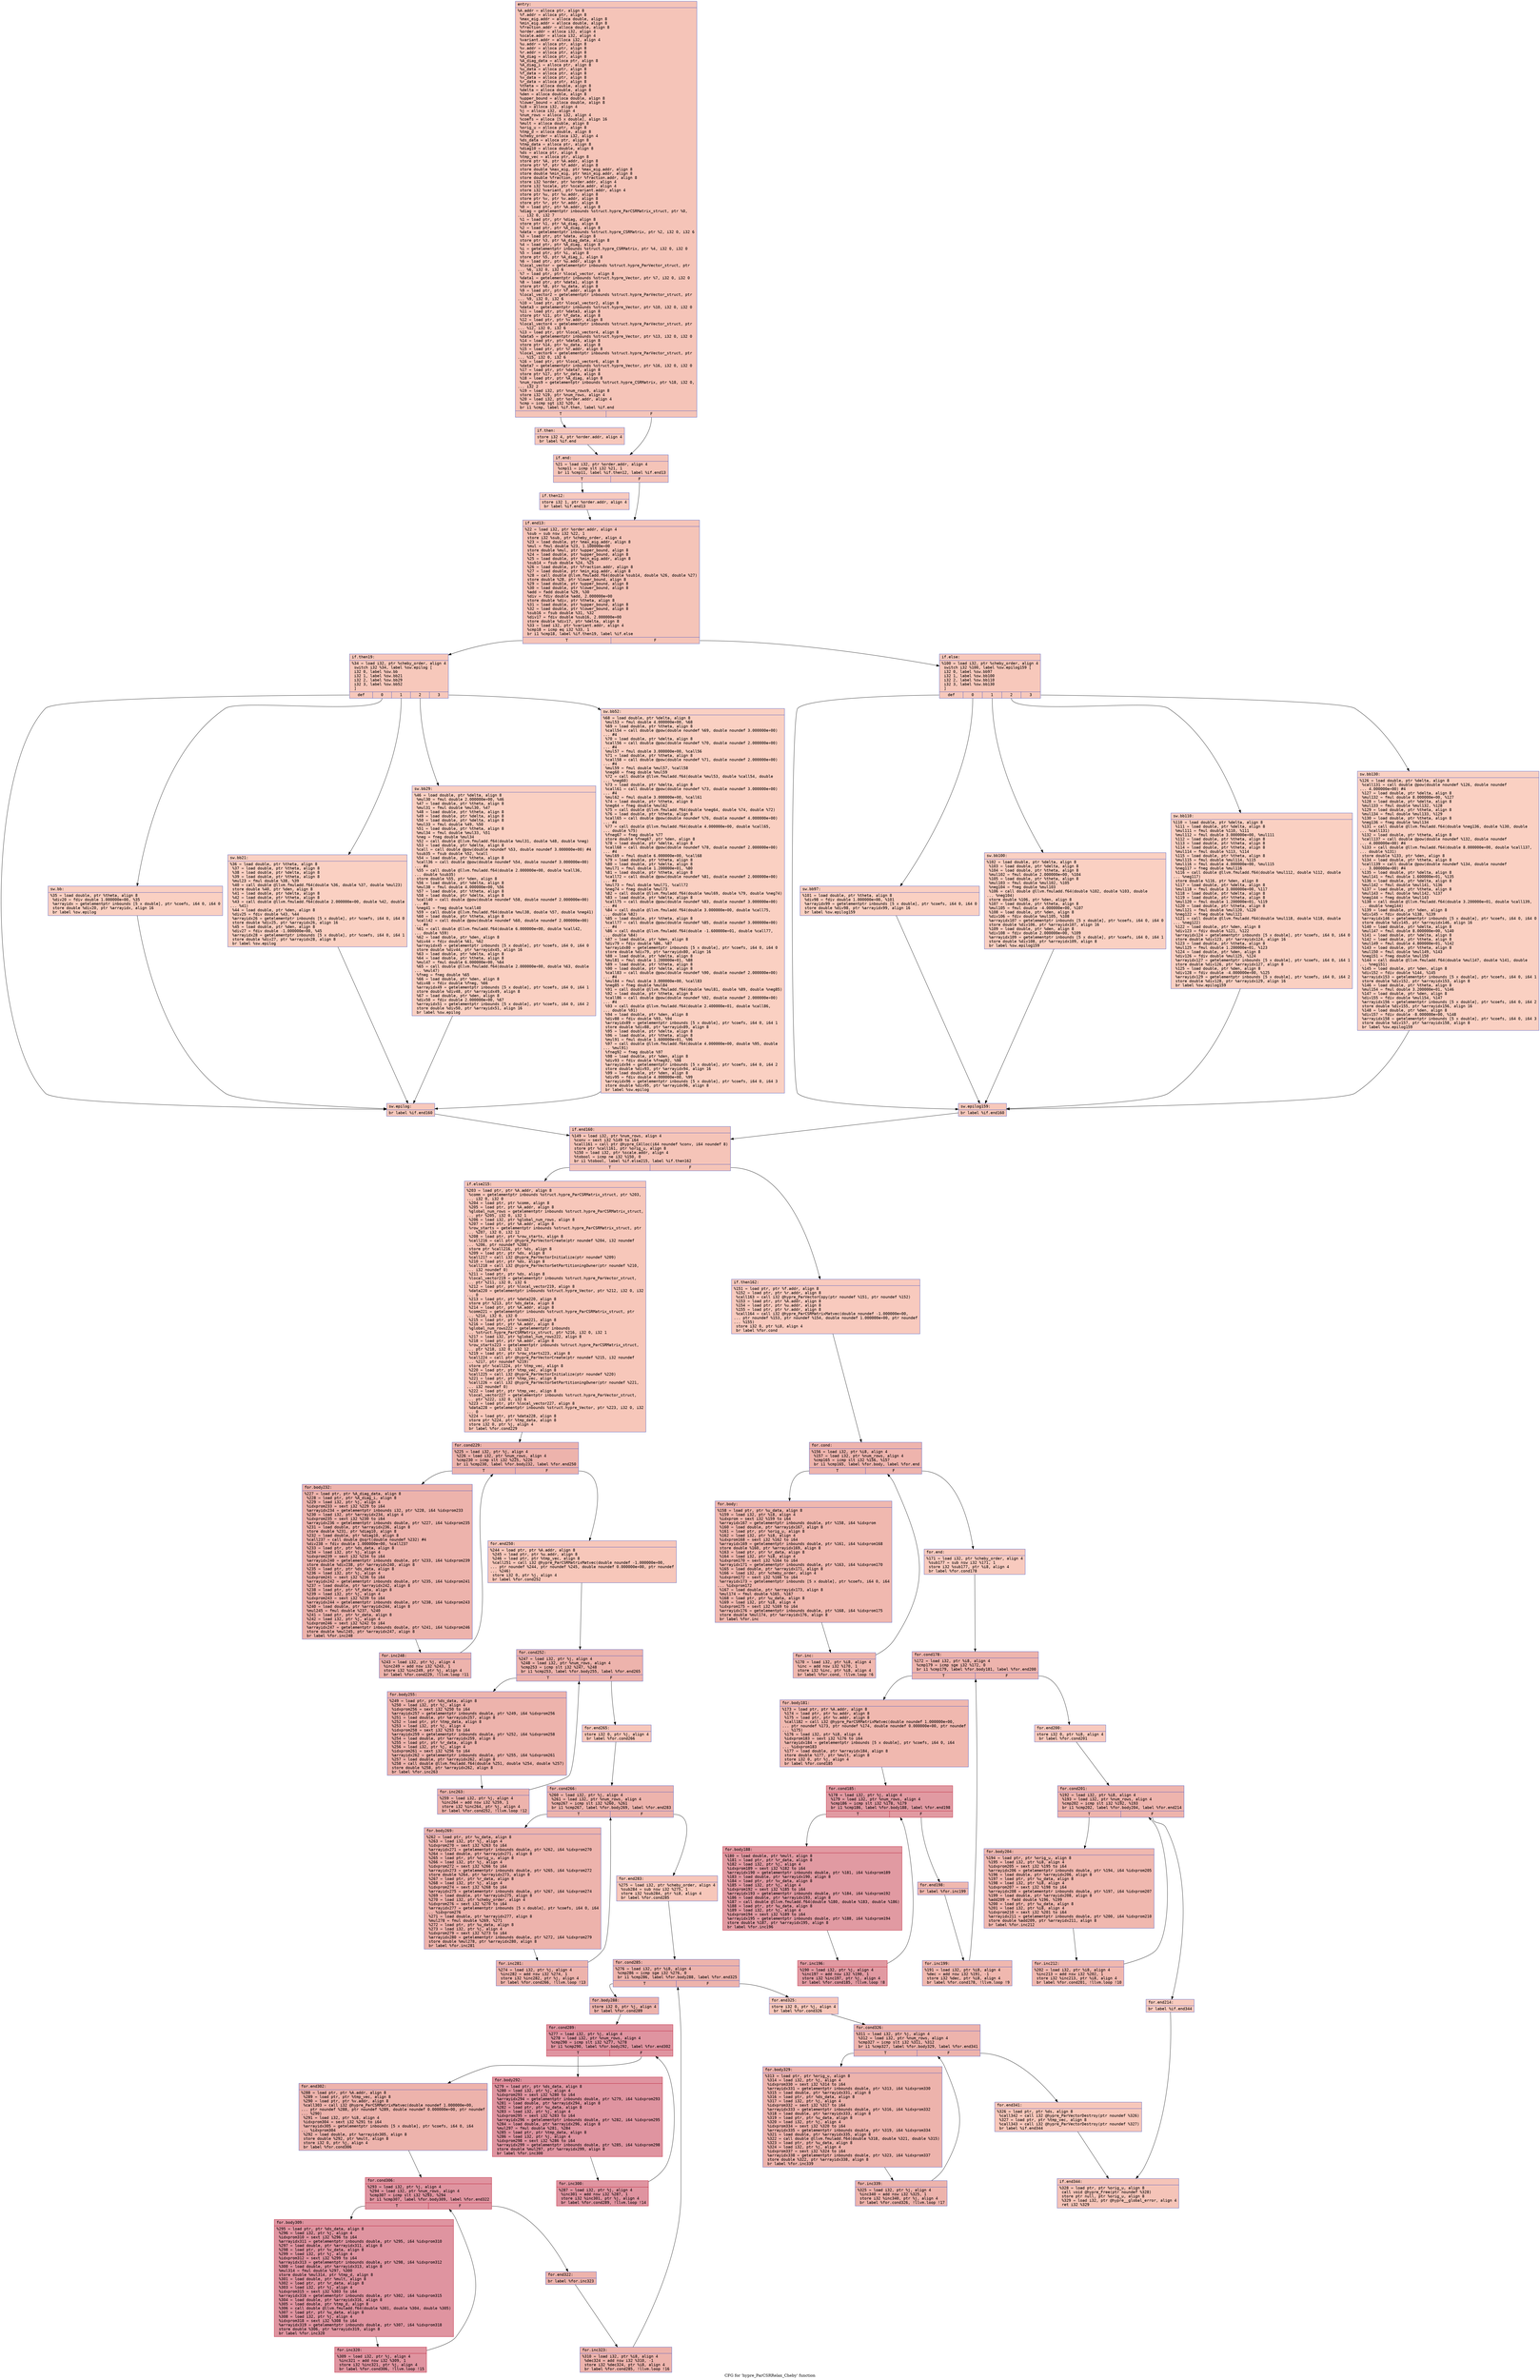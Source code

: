 digraph "CFG for 'hypre_ParCSRRelax_Cheby' function" {
	label="CFG for 'hypre_ParCSRRelax_Cheby' function";

	Node0x561a2f05ca20 [shape=record,color="#3d50c3ff", style=filled, fillcolor="#e97a5f70" fontname="Courier",label="{entry:\l|  %A.addr = alloca ptr, align 8\l  %f.addr = alloca ptr, align 8\l  %max_eig.addr = alloca double, align 8\l  %min_eig.addr = alloca double, align 8\l  %fraction.addr = alloca double, align 8\l  %order.addr = alloca i32, align 4\l  %scale.addr = alloca i32, align 4\l  %variant.addr = alloca i32, align 4\l  %u.addr = alloca ptr, align 8\l  %v.addr = alloca ptr, align 8\l  %r.addr = alloca ptr, align 8\l  %A_diag = alloca ptr, align 8\l  %A_diag_data = alloca ptr, align 8\l  %A_diag_i = alloca ptr, align 8\l  %u_data = alloca ptr, align 8\l  %f_data = alloca ptr, align 8\l  %v_data = alloca ptr, align 8\l  %r_data = alloca ptr, align 8\l  %theta = alloca double, align 8\l  %delta = alloca double, align 8\l  %den = alloca double, align 8\l  %upper_bound = alloca double, align 8\l  %lower_bound = alloca double, align 8\l  %i8 = alloca i32, align 4\l  %j = alloca i32, align 4\l  %num_rows = alloca i32, align 4\l  %coefs = alloca [5 x double], align 16\l  %mult = alloca double, align 8\l  %orig_u = alloca ptr, align 8\l  %tmp_d = alloca double, align 8\l  %cheby_order = alloca i32, align 4\l  %ds_data = alloca ptr, align 8\l  %tmp_data = alloca ptr, align 8\l  %diag10 = alloca double, align 8\l  %ds = alloca ptr, align 8\l  %tmp_vec = alloca ptr, align 8\l  store ptr %A, ptr %A.addr, align 8\l  store ptr %f, ptr %f.addr, align 8\l  store double %max_eig, ptr %max_eig.addr, align 8\l  store double %min_eig, ptr %min_eig.addr, align 8\l  store double %fraction, ptr %fraction.addr, align 8\l  store i32 %order, ptr %order.addr, align 4\l  store i32 %scale, ptr %scale.addr, align 4\l  store i32 %variant, ptr %variant.addr, align 4\l  store ptr %u, ptr %u.addr, align 8\l  store ptr %v, ptr %v.addr, align 8\l  store ptr %r, ptr %r.addr, align 8\l  %0 = load ptr, ptr %A.addr, align 8\l  %diag = getelementptr inbounds %struct.hypre_ParCSRMatrix_struct, ptr %0,\l... i32 0, i32 7\l  %1 = load ptr, ptr %diag, align 8\l  store ptr %1, ptr %A_diag, align 8\l  %2 = load ptr, ptr %A_diag, align 8\l  %data = getelementptr inbounds %struct.hypre_CSRMatrix, ptr %2, i32 0, i32 6\l  %3 = load ptr, ptr %data, align 8\l  store ptr %3, ptr %A_diag_data, align 8\l  %4 = load ptr, ptr %A_diag, align 8\l  %i = getelementptr inbounds %struct.hypre_CSRMatrix, ptr %4, i32 0, i32 0\l  %5 = load ptr, ptr %i, align 8\l  store ptr %5, ptr %A_diag_i, align 8\l  %6 = load ptr, ptr %u.addr, align 8\l  %local_vector = getelementptr inbounds %struct.hypre_ParVector_struct, ptr\l... %6, i32 0, i32 6\l  %7 = load ptr, ptr %local_vector, align 8\l  %data1 = getelementptr inbounds %struct.hypre_Vector, ptr %7, i32 0, i32 0\l  %8 = load ptr, ptr %data1, align 8\l  store ptr %8, ptr %u_data, align 8\l  %9 = load ptr, ptr %f.addr, align 8\l  %local_vector2 = getelementptr inbounds %struct.hypre_ParVector_struct, ptr\l... %9, i32 0, i32 6\l  %10 = load ptr, ptr %local_vector2, align 8\l  %data3 = getelementptr inbounds %struct.hypre_Vector, ptr %10, i32 0, i32 0\l  %11 = load ptr, ptr %data3, align 8\l  store ptr %11, ptr %f_data, align 8\l  %12 = load ptr, ptr %v.addr, align 8\l  %local_vector4 = getelementptr inbounds %struct.hypre_ParVector_struct, ptr\l... %12, i32 0, i32 6\l  %13 = load ptr, ptr %local_vector4, align 8\l  %data5 = getelementptr inbounds %struct.hypre_Vector, ptr %13, i32 0, i32 0\l  %14 = load ptr, ptr %data5, align 8\l  store ptr %14, ptr %v_data, align 8\l  %15 = load ptr, ptr %r.addr, align 8\l  %local_vector6 = getelementptr inbounds %struct.hypre_ParVector_struct, ptr\l... %15, i32 0, i32 6\l  %16 = load ptr, ptr %local_vector6, align 8\l  %data7 = getelementptr inbounds %struct.hypre_Vector, ptr %16, i32 0, i32 0\l  %17 = load ptr, ptr %data7, align 8\l  store ptr %17, ptr %r_data, align 8\l  %18 = load ptr, ptr %A_diag, align 8\l  %num_rows9 = getelementptr inbounds %struct.hypre_CSRMatrix, ptr %18, i32 0,\l... i32 2\l  %19 = load i32, ptr %num_rows9, align 8\l  store i32 %19, ptr %num_rows, align 4\l  %20 = load i32, ptr %order.addr, align 4\l  %cmp = icmp sgt i32 %20, 4\l  br i1 %cmp, label %if.then, label %if.end\l|{<s0>T|<s1>F}}"];
	Node0x561a2f05ca20:s0 -> Node0x561a2f062540[tooltip="entry -> if.then\nProbability 50.00%" ];
	Node0x561a2f05ca20:s1 -> Node0x561a2f0625b0[tooltip="entry -> if.end\nProbability 50.00%" ];
	Node0x561a2f062540 [shape=record,color="#3d50c3ff", style=filled, fillcolor="#ed836670" fontname="Courier",label="{if.then:\l|  store i32 4, ptr %order.addr, align 4\l  br label %if.end\l}"];
	Node0x561a2f062540 -> Node0x561a2f0625b0[tooltip="if.then -> if.end\nProbability 100.00%" ];
	Node0x561a2f0625b0 [shape=record,color="#3d50c3ff", style=filled, fillcolor="#e97a5f70" fontname="Courier",label="{if.end:\l|  %21 = load i32, ptr %order.addr, align 4\l  %cmp11 = icmp slt i32 %21, 1\l  br i1 %cmp11, label %if.then12, label %if.end13\l|{<s0>T|<s1>F}}"];
	Node0x561a2f0625b0:s0 -> Node0x561a2f062880[tooltip="if.end -> if.then12\nProbability 37.50%" ];
	Node0x561a2f0625b0:s1 -> Node0x561a2f062900[tooltip="if.end -> if.end13\nProbability 62.50%" ];
	Node0x561a2f062880 [shape=record,color="#3d50c3ff", style=filled, fillcolor="#ef886b70" fontname="Courier",label="{if.then12:\l|  store i32 1, ptr %order.addr, align 4\l  br label %if.end13\l}"];
	Node0x561a2f062880 -> Node0x561a2f062900[tooltip="if.then12 -> if.end13\nProbability 100.00%" ];
	Node0x561a2f062900 [shape=record,color="#3d50c3ff", style=filled, fillcolor="#e97a5f70" fontname="Courier",label="{if.end13:\l|  %22 = load i32, ptr %order.addr, align 4\l  %sub = sub nsw i32 %22, 1\l  store i32 %sub, ptr %cheby_order, align 4\l  %23 = load double, ptr %max_eig.addr, align 8\l  %mul = fmul double %23, 1.100000e+00\l  store double %mul, ptr %upper_bound, align 8\l  %24 = load double, ptr %upper_bound, align 8\l  %25 = load double, ptr %min_eig.addr, align 8\l  %sub14 = fsub double %24, %25\l  %26 = load double, ptr %fraction.addr, align 8\l  %27 = load double, ptr %min_eig.addr, align 8\l  %28 = call double @llvm.fmuladd.f64(double %sub14, double %26, double %27)\l  store double %28, ptr %lower_bound, align 8\l  %29 = load double, ptr %upper_bound, align 8\l  %30 = load double, ptr %lower_bound, align 8\l  %add = fadd double %29, %30\l  %div = fdiv double %add, 2.000000e+00\l  store double %div, ptr %theta, align 8\l  %31 = load double, ptr %upper_bound, align 8\l  %32 = load double, ptr %lower_bound, align 8\l  %sub16 = fsub double %31, %32\l  %div17 = fdiv double %sub16, 2.000000e+00\l  store double %div17, ptr %delta, align 8\l  %33 = load i32, ptr %variant.addr, align 4\l  %cmp18 = icmp eq i32 %33, 1\l  br i1 %cmp18, label %if.then19, label %if.else\l|{<s0>T|<s1>F}}"];
	Node0x561a2f062900:s0 -> Node0x561a2f063a50[tooltip="if.end13 -> if.then19\nProbability 50.00%" ];
	Node0x561a2f062900:s1 -> Node0x561a2f063aa0[tooltip="if.end13 -> if.else\nProbability 50.00%" ];
	Node0x561a2f063a50 [shape=record,color="#3d50c3ff", style=filled, fillcolor="#ed836670" fontname="Courier",label="{if.then19:\l|  %34 = load i32, ptr %cheby_order, align 4\l  switch i32 %34, label %sw.epilog [\l    i32 0, label %sw.bb\l    i32 1, label %sw.bb21\l    i32 2, label %sw.bb29\l    i32 3, label %sw.bb52\l  ]\l|{<s0>def|<s1>0|<s2>1|<s3>2|<s4>3}}"];
	Node0x561a2f063a50:s0 -> Node0x561a2f063c40[tooltip="if.then19 -> sw.epilog\nProbability 20.00%" ];
	Node0x561a2f063a50:s1 -> Node0x561a2f063c90[tooltip="if.then19 -> sw.bb\nProbability 20.00%" ];
	Node0x561a2f063a50:s2 -> Node0x561a2f063d00[tooltip="if.then19 -> sw.bb21\nProbability 20.00%" ];
	Node0x561a2f063a50:s3 -> Node0x561a2f063d70[tooltip="if.then19 -> sw.bb29\nProbability 20.00%" ];
	Node0x561a2f063a50:s4 -> Node0x561a2f063e10[tooltip="if.then19 -> sw.bb52\nProbability 20.00%" ];
	Node0x561a2f063c90 [shape=record,color="#3d50c3ff", style=filled, fillcolor="#f3947570" fontname="Courier",label="{sw.bb:\l|  %35 = load double, ptr %theta, align 8\l  %div20 = fdiv double 1.000000e+00, %35\l  %arrayidx = getelementptr inbounds [5 x double], ptr %coefs, i64 0, i64 0\l  store double %div20, ptr %arrayidx, align 16\l  br label %sw.epilog\l}"];
	Node0x561a2f063c90 -> Node0x561a2f063c40[tooltip="sw.bb -> sw.epilog\nProbability 100.00%" ];
	Node0x561a2f063d00 [shape=record,color="#3d50c3ff", style=filled, fillcolor="#f3947570" fontname="Courier",label="{sw.bb21:\l|  %36 = load double, ptr %theta, align 8\l  %37 = load double, ptr %theta, align 8\l  %38 = load double, ptr %delta, align 8\l  %39 = load double, ptr %theta, align 8\l  %mul23 = fmul double %38, %39\l  %40 = call double @llvm.fmuladd.f64(double %36, double %37, double %mul23)\l  store double %40, ptr %den, align 8\l  %41 = load double, ptr %delta, align 8\l  %42 = load double, ptr %theta, align 8\l  %43 = call double @llvm.fmuladd.f64(double 2.000000e+00, double %42, double\l... %41)\l  %44 = load double, ptr %den, align 8\l  %div25 = fdiv double %43, %44\l  %arrayidx26 = getelementptr inbounds [5 x double], ptr %coefs, i64 0, i64 0\l  store double %div25, ptr %arrayidx26, align 16\l  %45 = load double, ptr %den, align 8\l  %div27 = fdiv double -1.000000e+00, %45\l  %arrayidx28 = getelementptr inbounds [5 x double], ptr %coefs, i64 0, i64 1\l  store double %div27, ptr %arrayidx28, align 8\l  br label %sw.epilog\l}"];
	Node0x561a2f063d00 -> Node0x561a2f063c40[tooltip="sw.bb21 -> sw.epilog\nProbability 100.00%" ];
	Node0x561a2f063d70 [shape=record,color="#3d50c3ff", style=filled, fillcolor="#f3947570" fontname="Courier",label="{sw.bb29:\l|  %46 = load double, ptr %delta, align 8\l  %mul30 = fmul double 2.000000e+00, %46\l  %47 = load double, ptr %theta, align 8\l  %mul31 = fmul double %mul30, %47\l  %48 = load double, ptr %theta, align 8\l  %49 = load double, ptr %delta, align 8\l  %50 = load double, ptr %delta, align 8\l  %mul33 = fmul double %49, %50\l  %51 = load double, ptr %theta, align 8\l  %mul34 = fmul double %mul33, %51\l  %neg = fneg double %mul34\l  %52 = call double @llvm.fmuladd.f64(double %mul31, double %48, double %neg)\l  %53 = load double, ptr %delta, align 8\l  %call = call double @pow(double noundef %53, double noundef 3.000000e+00) #4\l  %sub35 = fsub double %52, %call\l  %54 = load double, ptr %theta, align 8\l  %call36 = call double @pow(double noundef %54, double noundef 3.000000e+00)\l... #4\l  %55 = call double @llvm.fmuladd.f64(double 2.000000e+00, double %call36,\l... double %sub35)\l  store double %55, ptr %den, align 8\l  %56 = load double, ptr %delta, align 8\l  %mul38 = fmul double 4.000000e+00, %56\l  %57 = load double, ptr %theta, align 8\l  %58 = load double, ptr %delta, align 8\l  %call40 = call double @pow(double noundef %58, double noundef 2.000000e+00)\l... #4\l  %neg41 = fneg double %call40\l  %59 = call double @llvm.fmuladd.f64(double %mul38, double %57, double %neg41)\l  %60 = load double, ptr %theta, align 8\l  %call42 = call double @pow(double noundef %60, double noundef 2.000000e+00)\l... #4\l  %61 = call double @llvm.fmuladd.f64(double 6.000000e+00, double %call42,\l... double %59)\l  %62 = load double, ptr %den, align 8\l  %div44 = fdiv double %61, %62\l  %arrayidx45 = getelementptr inbounds [5 x double], ptr %coefs, i64 0, i64 0\l  store double %div44, ptr %arrayidx45, align 16\l  %63 = load double, ptr %delta, align 8\l  %64 = load double, ptr %theta, align 8\l  %mul47 = fmul double 6.000000e+00, %64\l  %65 = call double @llvm.fmuladd.f64(double 2.000000e+00, double %63, double\l... %mul47)\l  %fneg = fneg double %65\l  %66 = load double, ptr %den, align 8\l  %div48 = fdiv double %fneg, %66\l  %arrayidx49 = getelementptr inbounds [5 x double], ptr %coefs, i64 0, i64 1\l  store double %div48, ptr %arrayidx49, align 8\l  %67 = load double, ptr %den, align 8\l  %div50 = fdiv double 2.000000e+00, %67\l  %arrayidx51 = getelementptr inbounds [5 x double], ptr %coefs, i64 0, i64 2\l  store double %div50, ptr %arrayidx51, align 16\l  br label %sw.epilog\l}"];
	Node0x561a2f063d70 -> Node0x561a2f063c40[tooltip="sw.bb29 -> sw.epilog\nProbability 100.00%" ];
	Node0x561a2f063e10 [shape=record,color="#3d50c3ff", style=filled, fillcolor="#f3947570" fontname="Courier",label="{sw.bb52:\l|  %68 = load double, ptr %delta, align 8\l  %mul53 = fmul double 4.000000e+00, %68\l  %69 = load double, ptr %theta, align 8\l  %call54 = call double @pow(double noundef %69, double noundef 3.000000e+00)\l... #4\l  %70 = load double, ptr %delta, align 8\l  %call56 = call double @pow(double noundef %70, double noundef 2.000000e+00)\l... #4\l  %mul57 = fmul double 3.000000e+00, %call56\l  %71 = load double, ptr %theta, align 8\l  %call58 = call double @pow(double noundef %71, double noundef 2.000000e+00)\l... #4\l  %mul59 = fmul double %mul57, %call58\l  %neg60 = fneg double %mul59\l  %72 = call double @llvm.fmuladd.f64(double %mul53, double %call54, double\l... %neg60)\l  %73 = load double, ptr %delta, align 8\l  %call61 = call double @pow(double noundef %73, double noundef 3.000000e+00)\l... #4\l  %mul62 = fmul double 3.000000e+00, %call61\l  %74 = load double, ptr %theta, align 8\l  %neg64 = fneg double %mul62\l  %75 = call double @llvm.fmuladd.f64(double %neg64, double %74, double %72)\l  %76 = load double, ptr %theta, align 8\l  %call65 = call double @pow(double noundef %76, double noundef 4.000000e+00)\l... #4\l  %77 = call double @llvm.fmuladd.f64(double 4.000000e+00, double %call65,\l... double %75)\l  %fneg67 = fneg double %77\l  store double %fneg67, ptr %den, align 8\l  %78 = load double, ptr %delta, align 8\l  %call68 = call double @pow(double noundef %78, double noundef 2.000000e+00)\l... #4\l  %mul69 = fmul double 6.000000e+00, %call68\l  %79 = load double, ptr %theta, align 8\l  %80 = load double, ptr %delta, align 8\l  %mul71 = fmul double 1.200000e+01, %80\l  %81 = load double, ptr %theta, align 8\l  %call72 = call double @pow(double noundef %81, double noundef 2.000000e+00)\l... #4\l  %mul73 = fmul double %mul71, %call72\l  %neg74 = fneg double %mul73\l  %82 = call double @llvm.fmuladd.f64(double %mul69, double %79, double %neg74)\l  %83 = load double, ptr %delta, align 8\l  %call75 = call double @pow(double noundef %83, double noundef 3.000000e+00)\l... #4\l  %84 = call double @llvm.fmuladd.f64(double 3.000000e+00, double %call75,\l... double %82)\l  %85 = load double, ptr %theta, align 8\l  %call77 = call double @pow(double noundef %85, double noundef 3.000000e+00)\l... #4\l  %86 = call double @llvm.fmuladd.f64(double -1.600000e+01, double %call77,\l... double %84)\l  %87 = load double, ptr %den, align 8\l  %div79 = fdiv double %86, %87\l  %arrayidx80 = getelementptr inbounds [5 x double], ptr %coefs, i64 0, i64 0\l  store double %div79, ptr %arrayidx80, align 16\l  %88 = load double, ptr %delta, align 8\l  %mul81 = fmul double 1.200000e+01, %88\l  %89 = load double, ptr %theta, align 8\l  %90 = load double, ptr %delta, align 8\l  %call83 = call double @pow(double noundef %90, double noundef 2.000000e+00)\l... #4\l  %mul84 = fmul double 3.000000e+00, %call83\l  %neg85 = fneg double %mul84\l  %91 = call double @llvm.fmuladd.f64(double %mul81, double %89, double %neg85)\l  %92 = load double, ptr %theta, align 8\l  %call86 = call double @pow(double noundef %92, double noundef 2.000000e+00)\l... #4\l  %93 = call double @llvm.fmuladd.f64(double 2.400000e+01, double %call86,\l... double %91)\l  %94 = load double, ptr %den, align 8\l  %div88 = fdiv double %93, %94\l  %arrayidx89 = getelementptr inbounds [5 x double], ptr %coefs, i64 0, i64 1\l  store double %div88, ptr %arrayidx89, align 8\l  %95 = load double, ptr %delta, align 8\l  %96 = load double, ptr %theta, align 8\l  %mul91 = fmul double 1.600000e+01, %96\l  %97 = call double @llvm.fmuladd.f64(double 4.000000e+00, double %95, double\l... %mul91)\l  %fneg92 = fneg double %97\l  %98 = load double, ptr %den, align 8\l  %div93 = fdiv double %fneg92, %98\l  %arrayidx94 = getelementptr inbounds [5 x double], ptr %coefs, i64 0, i64 2\l  store double %div93, ptr %arrayidx94, align 16\l  %99 = load double, ptr %den, align 8\l  %div95 = fdiv double 4.000000e+00, %99\l  %arrayidx96 = getelementptr inbounds [5 x double], ptr %coefs, i64 0, i64 3\l  store double %div95, ptr %arrayidx96, align 8\l  br label %sw.epilog\l}"];
	Node0x561a2f063e10 -> Node0x561a2f063c40[tooltip="sw.bb52 -> sw.epilog\nProbability 100.00%" ];
	Node0x561a2f063c40 [shape=record,color="#3d50c3ff", style=filled, fillcolor="#ed836670" fontname="Courier",label="{sw.epilog:\l|  br label %if.end160\l}"];
	Node0x561a2f063c40 -> Node0x561a2f06c390[tooltip="sw.epilog -> if.end160\nProbability 100.00%" ];
	Node0x561a2f063aa0 [shape=record,color="#3d50c3ff", style=filled, fillcolor="#ed836670" fontname="Courier",label="{if.else:\l|  %100 = load i32, ptr %cheby_order, align 4\l  switch i32 %100, label %sw.epilog159 [\l    i32 0, label %sw.bb97\l    i32 1, label %sw.bb100\l    i32 2, label %sw.bb110\l    i32 3, label %sw.bb130\l  ]\l|{<s0>def|<s1>0|<s2>1|<s3>2|<s4>3}}"];
	Node0x561a2f063aa0:s0 -> Node0x561a2f06c500[tooltip="if.else -> sw.epilog159\nProbability 20.00%" ];
	Node0x561a2f063aa0:s1 -> Node0x561a2f06c580[tooltip="if.else -> sw.bb97\nProbability 20.00%" ];
	Node0x561a2f063aa0:s2 -> Node0x561a2f06c5d0[tooltip="if.else -> sw.bb100\nProbability 20.00%" ];
	Node0x561a2f063aa0:s3 -> Node0x561a2f06c650[tooltip="if.else -> sw.bb110\nProbability 20.00%" ];
	Node0x561a2f063aa0:s4 -> Node0x561a2f06c6d0[tooltip="if.else -> sw.bb130\nProbability 20.00%" ];
	Node0x561a2f06c580 [shape=record,color="#3d50c3ff", style=filled, fillcolor="#f3947570" fontname="Courier",label="{sw.bb97:\l|  %101 = load double, ptr %theta, align 8\l  %div98 = fdiv double 1.000000e+00, %101\l  %arrayidx99 = getelementptr inbounds [5 x double], ptr %coefs, i64 0, i64 0\l  store double %div98, ptr %arrayidx99, align 16\l  br label %sw.epilog159\l}"];
	Node0x561a2f06c580 -> Node0x561a2f06c500[tooltip="sw.bb97 -> sw.epilog159\nProbability 100.00%" ];
	Node0x561a2f06c5d0 [shape=record,color="#3d50c3ff", style=filled, fillcolor="#f3947570" fontname="Courier",label="{sw.bb100:\l|  %102 = load double, ptr %delta, align 8\l  %103 = load double, ptr %delta, align 8\l  %104 = load double, ptr %theta, align 8\l  %mul102 = fmul double 2.000000e+00, %104\l  %105 = load double, ptr %theta, align 8\l  %mul103 = fmul double %mul102, %105\l  %neg104 = fneg double %mul103\l  %106 = call double @llvm.fmuladd.f64(double %102, double %103, double\l... %neg104)\l  store double %106, ptr %den, align 8\l  %107 = load double, ptr %theta, align 8\l  %mul105 = fmul double -4.000000e+00, %107\l  %108 = load double, ptr %den, align 8\l  %div106 = fdiv double %mul105, %108\l  %arrayidx107 = getelementptr inbounds [5 x double], ptr %coefs, i64 0, i64 0\l  store double %div106, ptr %arrayidx107, align 16\l  %109 = load double, ptr %den, align 8\l  %div108 = fdiv double 2.000000e+00, %109\l  %arrayidx109 = getelementptr inbounds [5 x double], ptr %coefs, i64 0, i64 1\l  store double %div108, ptr %arrayidx109, align 8\l  br label %sw.epilog159\l}"];
	Node0x561a2f06c5d0 -> Node0x561a2f06c500[tooltip="sw.bb100 -> sw.epilog159\nProbability 100.00%" ];
	Node0x561a2f06c650 [shape=record,color="#3d50c3ff", style=filled, fillcolor="#f3947570" fontname="Courier",label="{sw.bb110:\l|  %110 = load double, ptr %delta, align 8\l  %111 = load double, ptr %delta, align 8\l  %mul111 = fmul double %110, %111\l  %mul112 = fmul double 3.000000e+00, %mul111\l  %112 = load double, ptr %theta, align 8\l  %113 = load double, ptr %theta, align 8\l  %114 = load double, ptr %theta, align 8\l  %mul114 = fmul double %113, %114\l  %115 = load double, ptr %theta, align 8\l  %mul115 = fmul double %mul114, %115\l  %mul116 = fmul double 4.000000e+00, %mul115\l  %neg117 = fneg double %mul116\l  %116 = call double @llvm.fmuladd.f64(double %mul112, double %112, double\l... %neg117)\l  store double %116, ptr %den, align 8\l  %117 = load double, ptr %delta, align 8\l  %mul118 = fmul double 3.000000e+00, %117\l  %118 = load double, ptr %delta, align 8\l  %119 = load double, ptr %theta, align 8\l  %mul120 = fmul double 1.200000e+01, %119\l  %120 = load double, ptr %theta, align 8\l  %mul121 = fmul double %mul120, %120\l  %neg122 = fneg double %mul121\l  %121 = call double @llvm.fmuladd.f64(double %mul118, double %118, double\l... %neg122)\l  %122 = load double, ptr %den, align 8\l  %div123 = fdiv double %121, %122\l  %arrayidx124 = getelementptr inbounds [5 x double], ptr %coefs, i64 0, i64 0\l  store double %div123, ptr %arrayidx124, align 16\l  %123 = load double, ptr %theta, align 8\l  %mul125 = fmul double 1.200000e+01, %123\l  %124 = load double, ptr %den, align 8\l  %div126 = fdiv double %mul125, %124\l  %arrayidx127 = getelementptr inbounds [5 x double], ptr %coefs, i64 0, i64 1\l  store double %div126, ptr %arrayidx127, align 8\l  %125 = load double, ptr %den, align 8\l  %div128 = fdiv double -4.000000e+00, %125\l  %arrayidx129 = getelementptr inbounds [5 x double], ptr %coefs, i64 0, i64 2\l  store double %div128, ptr %arrayidx129, align 16\l  br label %sw.epilog159\l}"];
	Node0x561a2f06c650 -> Node0x561a2f06c500[tooltip="sw.bb110 -> sw.epilog159\nProbability 100.00%" ];
	Node0x561a2f06c6d0 [shape=record,color="#3d50c3ff", style=filled, fillcolor="#f3947570" fontname="Courier",label="{sw.bb130:\l|  %126 = load double, ptr %delta, align 8\l  %call131 = call double @pow(double noundef %126, double noundef\l... 4.000000e+00) #4\l  %127 = load double, ptr %delta, align 8\l  %mul132 = fmul double 8.000000e+00, %127\l  %128 = load double, ptr %delta, align 8\l  %mul133 = fmul double %mul132, %128\l  %129 = load double, ptr %theta, align 8\l  %mul134 = fmul double %mul133, %129\l  %130 = load double, ptr %theta, align 8\l  %neg136 = fneg double %mul134\l  %131 = call double @llvm.fmuladd.f64(double %neg136, double %130, double\l... %call131)\l  %132 = load double, ptr %theta, align 8\l  %call137 = call double @pow(double noundef %132, double noundef\l... 4.000000e+00) #4\l  %133 = call double @llvm.fmuladd.f64(double 8.000000e+00, double %call137,\l... double %131)\l  store double %133, ptr %den, align 8\l  %134 = load double, ptr %theta, align 8\l  %call139 = call double @pow(double noundef %134, double noundef\l... 3.000000e+00) #4\l  %135 = load double, ptr %delta, align 8\l  %mul141 = fmul double 1.600000e+01, %135\l  %136 = load double, ptr %delta, align 8\l  %mul142 = fmul double %mul141, %136\l  %137 = load double, ptr %theta, align 8\l  %mul143 = fmul double %mul142, %137\l  %neg144 = fneg double %mul143\l  %138 = call double @llvm.fmuladd.f64(double 3.200000e+01, double %call139,\l... double %neg144)\l  %139 = load double, ptr %den, align 8\l  %div145 = fdiv double %138, %139\l  %arrayidx146 = getelementptr inbounds [5 x double], ptr %coefs, i64 0, i64 0\l  store double %div145, ptr %arrayidx146, align 16\l  %140 = load double, ptr %delta, align 8\l  %mul147 = fmul double 8.000000e+00, %140\l  %141 = load double, ptr %delta, align 8\l  %142 = load double, ptr %theta, align 8\l  %mul149 = fmul double 4.800000e+01, %142\l  %143 = load double, ptr %theta, align 8\l  %mul150 = fmul double %mul149, %143\l  %neg151 = fneg double %mul150\l  %144 = call double @llvm.fmuladd.f64(double %mul147, double %141, double\l... %neg151)\l  %145 = load double, ptr %den, align 8\l  %div152 = fdiv double %144, %145\l  %arrayidx153 = getelementptr inbounds [5 x double], ptr %coefs, i64 0, i64 1\l  store double %div152, ptr %arrayidx153, align 8\l  %146 = load double, ptr %theta, align 8\l  %mul154 = fmul double 3.200000e+01, %146\l  %147 = load double, ptr %den, align 8\l  %div155 = fdiv double %mul154, %147\l  %arrayidx156 = getelementptr inbounds [5 x double], ptr %coefs, i64 0, i64 2\l  store double %div155, ptr %arrayidx156, align 16\l  %148 = load double, ptr %den, align 8\l  %div157 = fdiv double -8.000000e+00, %148\l  %arrayidx158 = getelementptr inbounds [5 x double], ptr %coefs, i64 0, i64 3\l  store double %div157, ptr %arrayidx158, align 8\l  br label %sw.epilog159\l}"];
	Node0x561a2f06c6d0 -> Node0x561a2f06c500[tooltip="sw.bb130 -> sw.epilog159\nProbability 100.00%" ];
	Node0x561a2f06c500 [shape=record,color="#3d50c3ff", style=filled, fillcolor="#ed836670" fontname="Courier",label="{sw.epilog159:\l|  br label %if.end160\l}"];
	Node0x561a2f06c500 -> Node0x561a2f06c390[tooltip="sw.epilog159 -> if.end160\nProbability 100.00%" ];
	Node0x561a2f06c390 [shape=record,color="#3d50c3ff", style=filled, fillcolor="#e97a5f70" fontname="Courier",label="{if.end160:\l|  %149 = load i32, ptr %num_rows, align 4\l  %conv = sext i32 %149 to i64\l  %call161 = call ptr @hypre_CAlloc(i64 noundef %conv, i64 noundef 8)\l  store ptr %call161, ptr %orig_u, align 8\l  %150 = load i32, ptr %scale.addr, align 4\l  %tobool = icmp ne i32 %150, 0\l  br i1 %tobool, label %if.else215, label %if.then162\l|{<s0>T|<s1>F}}"];
	Node0x561a2f06c390:s0 -> Node0x561a2f072890[tooltip="if.end160 -> if.else215\nProbability 62.50%" ];
	Node0x561a2f06c390:s1 -> Node0x561a2f072910[tooltip="if.end160 -> if.then162\nProbability 37.50%" ];
	Node0x561a2f072910 [shape=record,color="#3d50c3ff", style=filled, fillcolor="#ef886b70" fontname="Courier",label="{if.then162:\l|  %151 = load ptr, ptr %f.addr, align 8\l  %152 = load ptr, ptr %r.addr, align 8\l  %call163 = call i32 @hypre_ParVectorCopy(ptr noundef %151, ptr noundef %152)\l  %153 = load ptr, ptr %A.addr, align 8\l  %154 = load ptr, ptr %u.addr, align 8\l  %155 = load ptr, ptr %r.addr, align 8\l  %call164 = call i32 @hypre_ParCSRMatrixMatvec(double noundef -1.000000e+00,\l... ptr noundef %153, ptr noundef %154, double noundef 1.000000e+00, ptr noundef\l... %155)\l  store i32 0, ptr %i8, align 4\l  br label %for.cond\l}"];
	Node0x561a2f072910 -> Node0x561a2f0730a0[tooltip="if.then162 -> for.cond\nProbability 100.00%" ];
	Node0x561a2f0730a0 [shape=record,color="#3d50c3ff", style=filled, fillcolor="#d8564670" fontname="Courier",label="{for.cond:\l|  %156 = load i32, ptr %i8, align 4\l  %157 = load i32, ptr %num_rows, align 4\l  %cmp165 = icmp slt i32 %156, %157\l  br i1 %cmp165, label %for.body, label %for.end\l|{<s0>T|<s1>F}}"];
	Node0x561a2f0730a0:s0 -> Node0x561a2f0732f0[tooltip="for.cond -> for.body\nProbability 96.88%" ];
	Node0x561a2f0730a0:s1 -> Node0x561a2f073340[tooltip="for.cond -> for.end\nProbability 3.12%" ];
	Node0x561a2f0732f0 [shape=record,color="#3d50c3ff", style=filled, fillcolor="#dc5d4a70" fontname="Courier",label="{for.body:\l|  %158 = load ptr, ptr %u_data, align 8\l  %159 = load i32, ptr %i8, align 4\l  %idxprom = sext i32 %159 to i64\l  %arrayidx167 = getelementptr inbounds double, ptr %158, i64 %idxprom\l  %160 = load double, ptr %arrayidx167, align 8\l  %161 = load ptr, ptr %orig_u, align 8\l  %162 = load i32, ptr %i8, align 4\l  %idxprom168 = sext i32 %162 to i64\l  %arrayidx169 = getelementptr inbounds double, ptr %161, i64 %idxprom168\l  store double %160, ptr %arrayidx169, align 8\l  %163 = load ptr, ptr %r_data, align 8\l  %164 = load i32, ptr %i8, align 4\l  %idxprom170 = sext i32 %164 to i64\l  %arrayidx171 = getelementptr inbounds double, ptr %163, i64 %idxprom170\l  %165 = load double, ptr %arrayidx171, align 8\l  %166 = load i32, ptr %cheby_order, align 4\l  %idxprom172 = sext i32 %166 to i64\l  %arrayidx173 = getelementptr inbounds [5 x double], ptr %coefs, i64 0, i64\l... %idxprom172\l  %167 = load double, ptr %arrayidx173, align 8\l  %mul174 = fmul double %165, %167\l  %168 = load ptr, ptr %u_data, align 8\l  %169 = load i32, ptr %i8, align 4\l  %idxprom175 = sext i32 %169 to i64\l  %arrayidx176 = getelementptr inbounds double, ptr %168, i64 %idxprom175\l  store double %mul174, ptr %arrayidx176, align 8\l  br label %for.inc\l}"];
	Node0x561a2f0732f0 -> Node0x561a2f0491a0[tooltip="for.body -> for.inc\nProbability 100.00%" ];
	Node0x561a2f0491a0 [shape=record,color="#3d50c3ff", style=filled, fillcolor="#dc5d4a70" fontname="Courier",label="{for.inc:\l|  %170 = load i32, ptr %i8, align 4\l  %inc = add nsw i32 %170, 1\l  store i32 %inc, ptr %i8, align 4\l  br label %for.cond, !llvm.loop !6\l}"];
	Node0x561a2f0491a0 -> Node0x561a2f0730a0[tooltip="for.inc -> for.cond\nProbability 100.00%" ];
	Node0x561a2f073340 [shape=record,color="#3d50c3ff", style=filled, fillcolor="#ef886b70" fontname="Courier",label="{for.end:\l|  %171 = load i32, ptr %cheby_order, align 4\l  %sub177 = sub nsw i32 %171, 1\l  store i32 %sub177, ptr %i8, align 4\l  br label %for.cond178\l}"];
	Node0x561a2f073340 -> Node0x561a2f0497e0[tooltip="for.end -> for.cond178\nProbability 100.00%" ];
	Node0x561a2f0497e0 [shape=record,color="#3d50c3ff", style=filled, fillcolor="#d8564670" fontname="Courier",label="{for.cond178:\l|  %172 = load i32, ptr %i8, align 4\l  %cmp179 = icmp sge i32 %172, 0\l  br i1 %cmp179, label %for.body181, label %for.end200\l|{<s0>T|<s1>F}}"];
	Node0x561a2f0497e0:s0 -> Node0x561a2f049a00[tooltip="for.cond178 -> for.body181\nProbability 96.88%" ];
	Node0x561a2f0497e0:s1 -> Node0x561a2f049a80[tooltip="for.cond178 -> for.end200\nProbability 3.12%" ];
	Node0x561a2f049a00 [shape=record,color="#3d50c3ff", style=filled, fillcolor="#dc5d4a70" fontname="Courier",label="{for.body181:\l|  %173 = load ptr, ptr %A.addr, align 8\l  %174 = load ptr, ptr %u.addr, align 8\l  %175 = load ptr, ptr %v.addr, align 8\l  %call182 = call i32 @hypre_ParCSRMatrixMatvec(double noundef 1.000000e+00,\l... ptr noundef %173, ptr noundef %174, double noundef 0.000000e+00, ptr noundef\l... %175)\l  %176 = load i32, ptr %i8, align 4\l  %idxprom183 = sext i32 %176 to i64\l  %arrayidx184 = getelementptr inbounds [5 x double], ptr %coefs, i64 0, i64\l... %idxprom183\l  %177 = load double, ptr %arrayidx184, align 8\l  store double %177, ptr %mult, align 8\l  store i32 0, ptr %j, align 4\l  br label %for.cond185\l}"];
	Node0x561a2f049a00 -> Node0x561a2f04a2b0[tooltip="for.body181 -> for.cond185\nProbability 100.00%" ];
	Node0x561a2f04a2b0 [shape=record,color="#b70d28ff", style=filled, fillcolor="#bb1b2c70" fontname="Courier",label="{for.cond185:\l|  %178 = load i32, ptr %j, align 4\l  %179 = load i32, ptr %num_rows, align 4\l  %cmp186 = icmp slt i32 %178, %179\l  br i1 %cmp186, label %for.body188, label %for.end198\l|{<s0>T|<s1>F}}"];
	Node0x561a2f04a2b0:s0 -> Node0x561a2f04a530[tooltip="for.cond185 -> for.body188\nProbability 96.88%" ];
	Node0x561a2f04a2b0:s1 -> Node0x561a2f04a5b0[tooltip="for.cond185 -> for.end198\nProbability 3.12%" ];
	Node0x561a2f04a530 [shape=record,color="#b70d28ff", style=filled, fillcolor="#bb1b2c70" fontname="Courier",label="{for.body188:\l|  %180 = load double, ptr %mult, align 8\l  %181 = load ptr, ptr %r_data, align 8\l  %182 = load i32, ptr %j, align 4\l  %idxprom189 = sext i32 %182 to i64\l  %arrayidx190 = getelementptr inbounds double, ptr %181, i64 %idxprom189\l  %183 = load double, ptr %arrayidx190, align 8\l  %184 = load ptr, ptr %v_data, align 8\l  %185 = load i32, ptr %j, align 4\l  %idxprom192 = sext i32 %185 to i64\l  %arrayidx193 = getelementptr inbounds double, ptr %184, i64 %idxprom192\l  %186 = load double, ptr %arrayidx193, align 8\l  %187 = call double @llvm.fmuladd.f64(double %180, double %183, double %186)\l  %188 = load ptr, ptr %u_data, align 8\l  %189 = load i32, ptr %j, align 4\l  %idxprom194 = sext i32 %189 to i64\l  %arrayidx195 = getelementptr inbounds double, ptr %188, i64 %idxprom194\l  store double %187, ptr %arrayidx195, align 8\l  br label %for.inc196\l}"];
	Node0x561a2f04a530 -> Node0x561a2f04b1c0[tooltip="for.body188 -> for.inc196\nProbability 100.00%" ];
	Node0x561a2f04b1c0 [shape=record,color="#b70d28ff", style=filled, fillcolor="#bb1b2c70" fontname="Courier",label="{for.inc196:\l|  %190 = load i32, ptr %j, align 4\l  %inc197 = add nsw i32 %190, 1\l  store i32 %inc197, ptr %j, align 4\l  br label %for.cond185, !llvm.loop !8\l}"];
	Node0x561a2f04b1c0 -> Node0x561a2f04a2b0[tooltip="for.inc196 -> for.cond185\nProbability 100.00%" ];
	Node0x561a2f04a5b0 [shape=record,color="#3d50c3ff", style=filled, fillcolor="#dc5d4a70" fontname="Courier",label="{for.end198:\l|  br label %for.inc199\l}"];
	Node0x561a2f04a5b0 -> Node0x561a2f04b620[tooltip="for.end198 -> for.inc199\nProbability 100.00%" ];
	Node0x561a2f04b620 [shape=record,color="#3d50c3ff", style=filled, fillcolor="#dc5d4a70" fontname="Courier",label="{for.inc199:\l|  %191 = load i32, ptr %i8, align 4\l  %dec = add nsw i32 %191, -1\l  store i32 %dec, ptr %i8, align 4\l  br label %for.cond178, !llvm.loop !9\l}"];
	Node0x561a2f04b620 -> Node0x561a2f0497e0[tooltip="for.inc199 -> for.cond178\nProbability 100.00%" ];
	Node0x561a2f049a80 [shape=record,color="#3d50c3ff", style=filled, fillcolor="#ef886b70" fontname="Courier",label="{for.end200:\l|  store i32 0, ptr %i8, align 4\l  br label %for.cond201\l}"];
	Node0x561a2f049a80 -> Node0x561a2f04bb20[tooltip="for.end200 -> for.cond201\nProbability 100.00%" ];
	Node0x561a2f04bb20 [shape=record,color="#3d50c3ff", style=filled, fillcolor="#d8564670" fontname="Courier",label="{for.cond201:\l|  %192 = load i32, ptr %i8, align 4\l  %193 = load i32, ptr %num_rows, align 4\l  %cmp202 = icmp slt i32 %192, %193\l  br i1 %cmp202, label %for.body204, label %for.end214\l|{<s0>T|<s1>F}}"];
	Node0x561a2f04bb20:s0 -> Node0x561a2f04bdc0[tooltip="for.cond201 -> for.body204\nProbability 96.88%" ];
	Node0x561a2f04bb20:s1 -> Node0x561a2f04be40[tooltip="for.cond201 -> for.end214\nProbability 3.12%" ];
	Node0x561a2f04bdc0 [shape=record,color="#3d50c3ff", style=filled, fillcolor="#dc5d4a70" fontname="Courier",label="{for.body204:\l|  %194 = load ptr, ptr %orig_u, align 8\l  %195 = load i32, ptr %i8, align 4\l  %idxprom205 = sext i32 %195 to i64\l  %arrayidx206 = getelementptr inbounds double, ptr %194, i64 %idxprom205\l  %196 = load double, ptr %arrayidx206, align 8\l  %197 = load ptr, ptr %u_data, align 8\l  %198 = load i32, ptr %i8, align 4\l  %idxprom207 = sext i32 %198 to i64\l  %arrayidx208 = getelementptr inbounds double, ptr %197, i64 %idxprom207\l  %199 = load double, ptr %arrayidx208, align 8\l  %add209 = fadd double %196, %199\l  %200 = load ptr, ptr %u_data, align 8\l  %201 = load i32, ptr %i8, align 4\l  %idxprom210 = sext i32 %201 to i64\l  %arrayidx211 = getelementptr inbounds double, ptr %200, i64 %idxprom210\l  store double %add209, ptr %arrayidx211, align 8\l  br label %for.inc212\l}"];
	Node0x561a2f04bdc0 -> Node0x561a2f06b480[tooltip="for.body204 -> for.inc212\nProbability 100.00%" ];
	Node0x561a2f06b480 [shape=record,color="#3d50c3ff", style=filled, fillcolor="#dc5d4a70" fontname="Courier",label="{for.inc212:\l|  %202 = load i32, ptr %i8, align 4\l  %inc213 = add nsw i32 %202, 1\l  store i32 %inc213, ptr %i8, align 4\l  br label %for.cond201, !llvm.loop !10\l}"];
	Node0x561a2f06b480 -> Node0x561a2f04bb20[tooltip="for.inc212 -> for.cond201\nProbability 100.00%" ];
	Node0x561a2f04be40 [shape=record,color="#3d50c3ff", style=filled, fillcolor="#ef886b70" fontname="Courier",label="{for.end214:\l|  br label %if.end344\l}"];
	Node0x561a2f04be40 -> Node0x561a2f06b900[tooltip="for.end214 -> if.end344\nProbability 100.00%" ];
	Node0x561a2f072890 [shape=record,color="#3d50c3ff", style=filled, fillcolor="#ec7f6370" fontname="Courier",label="{if.else215:\l|  %203 = load ptr, ptr %A.addr, align 8\l  %comm = getelementptr inbounds %struct.hypre_ParCSRMatrix_struct, ptr %203,\l... i32 0, i32 0\l  %204 = load ptr, ptr %comm, align 8\l  %205 = load ptr, ptr %A.addr, align 8\l  %global_num_rows = getelementptr inbounds %struct.hypre_ParCSRMatrix_struct,\l... ptr %205, i32 0, i32 1\l  %206 = load i32, ptr %global_num_rows, align 8\l  %207 = load ptr, ptr %A.addr, align 8\l  %row_starts = getelementptr inbounds %struct.hypre_ParCSRMatrix_struct, ptr\l... %207, i32 0, i32 12\l  %208 = load ptr, ptr %row_starts, align 8\l  %call216 = call ptr @hypre_ParVectorCreate(ptr noundef %204, i32 noundef\l... %206, ptr noundef %208)\l  store ptr %call216, ptr %ds, align 8\l  %209 = load ptr, ptr %ds, align 8\l  %call217 = call i32 @hypre_ParVectorInitialize(ptr noundef %209)\l  %210 = load ptr, ptr %ds, align 8\l  %call218 = call i32 @hypre_ParVectorSetPartitioningOwner(ptr noundef %210,\l... i32 noundef 0)\l  %211 = load ptr, ptr %ds, align 8\l  %local_vector219 = getelementptr inbounds %struct.hypre_ParVector_struct,\l... ptr %211, i32 0, i32 6\l  %212 = load ptr, ptr %local_vector219, align 8\l  %data220 = getelementptr inbounds %struct.hypre_Vector, ptr %212, i32 0, i32\l... 0\l  %213 = load ptr, ptr %data220, align 8\l  store ptr %213, ptr %ds_data, align 8\l  %214 = load ptr, ptr %A.addr, align 8\l  %comm221 = getelementptr inbounds %struct.hypre_ParCSRMatrix_struct, ptr\l... %214, i32 0, i32 0\l  %215 = load ptr, ptr %comm221, align 8\l  %216 = load ptr, ptr %A.addr, align 8\l  %global_num_rows222 = getelementptr inbounds\l... %struct.hypre_ParCSRMatrix_struct, ptr %216, i32 0, i32 1\l  %217 = load i32, ptr %global_num_rows222, align 8\l  %218 = load ptr, ptr %A.addr, align 8\l  %row_starts223 = getelementptr inbounds %struct.hypre_ParCSRMatrix_struct,\l... ptr %218, i32 0, i32 12\l  %219 = load ptr, ptr %row_starts223, align 8\l  %call224 = call ptr @hypre_ParVectorCreate(ptr noundef %215, i32 noundef\l... %217, ptr noundef %219)\l  store ptr %call224, ptr %tmp_vec, align 8\l  %220 = load ptr, ptr %tmp_vec, align 8\l  %call225 = call i32 @hypre_ParVectorInitialize(ptr noundef %220)\l  %221 = load ptr, ptr %tmp_vec, align 8\l  %call226 = call i32 @hypre_ParVectorSetPartitioningOwner(ptr noundef %221,\l... i32 noundef 0)\l  %222 = load ptr, ptr %tmp_vec, align 8\l  %local_vector227 = getelementptr inbounds %struct.hypre_ParVector_struct,\l... ptr %222, i32 0, i32 6\l  %223 = load ptr, ptr %local_vector227, align 8\l  %data228 = getelementptr inbounds %struct.hypre_Vector, ptr %223, i32 0, i32\l... 0\l  %224 = load ptr, ptr %data228, align 8\l  store ptr %224, ptr %tmp_data, align 8\l  store i32 0, ptr %j, align 4\l  br label %for.cond229\l}"];
	Node0x561a2f072890 -> Node0x561a2f07ef40[tooltip="if.else215 -> for.cond229\nProbability 100.00%" ];
	Node0x561a2f07ef40 [shape=record,color="#3d50c3ff", style=filled, fillcolor="#d6524470" fontname="Courier",label="{for.cond229:\l|  %225 = load i32, ptr %j, align 4\l  %226 = load i32, ptr %num_rows, align 4\l  %cmp230 = icmp slt i32 %225, %226\l  br i1 %cmp230, label %for.body232, label %for.end250\l|{<s0>T|<s1>F}}"];
	Node0x561a2f07ef40:s0 -> Node0x561a2f07f1b0[tooltip="for.cond229 -> for.body232\nProbability 96.88%" ];
	Node0x561a2f07ef40:s1 -> Node0x561a2f07f200[tooltip="for.cond229 -> for.end250\nProbability 3.12%" ];
	Node0x561a2f07f1b0 [shape=record,color="#3d50c3ff", style=filled, fillcolor="#d6524470" fontname="Courier",label="{for.body232:\l|  %227 = load ptr, ptr %A_diag_data, align 8\l  %228 = load ptr, ptr %A_diag_i, align 8\l  %229 = load i32, ptr %j, align 4\l  %idxprom233 = sext i32 %229 to i64\l  %arrayidx234 = getelementptr inbounds i32, ptr %228, i64 %idxprom233\l  %230 = load i32, ptr %arrayidx234, align 4\l  %idxprom235 = sext i32 %230 to i64\l  %arrayidx236 = getelementptr inbounds double, ptr %227, i64 %idxprom235\l  %231 = load double, ptr %arrayidx236, align 8\l  store double %231, ptr %diag10, align 8\l  %232 = load double, ptr %diag10, align 8\l  %call237 = call double @sqrt(double noundef %232) #4\l  %div238 = fdiv double 1.000000e+00, %call237\l  %233 = load ptr, ptr %ds_data, align 8\l  %234 = load i32, ptr %j, align 4\l  %idxprom239 = sext i32 %234 to i64\l  %arrayidx240 = getelementptr inbounds double, ptr %233, i64 %idxprom239\l  store double %div238, ptr %arrayidx240, align 8\l  %235 = load ptr, ptr %ds_data, align 8\l  %236 = load i32, ptr %j, align 4\l  %idxprom241 = sext i32 %236 to i64\l  %arrayidx242 = getelementptr inbounds double, ptr %235, i64 %idxprom241\l  %237 = load double, ptr %arrayidx242, align 8\l  %238 = load ptr, ptr %f_data, align 8\l  %239 = load i32, ptr %j, align 4\l  %idxprom243 = sext i32 %239 to i64\l  %arrayidx244 = getelementptr inbounds double, ptr %238, i64 %idxprom243\l  %240 = load double, ptr %arrayidx244, align 8\l  %mul245 = fmul double %237, %240\l  %241 = load ptr, ptr %r_data, align 8\l  %242 = load i32, ptr %j, align 4\l  %idxprom246 = sext i32 %242 to i64\l  %arrayidx247 = getelementptr inbounds double, ptr %241, i64 %idxprom246\l  store double %mul245, ptr %arrayidx247, align 8\l  br label %for.inc248\l}"];
	Node0x561a2f07f1b0 -> Node0x561a2f080840[tooltip="for.body232 -> for.inc248\nProbability 100.00%" ];
	Node0x561a2f080840 [shape=record,color="#3d50c3ff", style=filled, fillcolor="#d6524470" fontname="Courier",label="{for.inc248:\l|  %243 = load i32, ptr %j, align 4\l  %inc249 = add nsw i32 %243, 1\l  store i32 %inc249, ptr %j, align 4\l  br label %for.cond229, !llvm.loop !11\l}"];
	Node0x561a2f080840 -> Node0x561a2f07ef40[tooltip="for.inc248 -> for.cond229\nProbability 100.00%" ];
	Node0x561a2f07f200 [shape=record,color="#3d50c3ff", style=filled, fillcolor="#ec7f6370" fontname="Courier",label="{for.end250:\l|  %244 = load ptr, ptr %A.addr, align 8\l  %245 = load ptr, ptr %u.addr, align 8\l  %246 = load ptr, ptr %tmp_vec, align 8\l  %call251 = call i32 @hypre_ParCSRMatrixMatvec(double noundef -1.000000e+00,\l... ptr noundef %244, ptr noundef %245, double noundef 0.000000e+00, ptr noundef\l... %246)\l  store i32 0, ptr %j, align 4\l  br label %for.cond252\l}"];
	Node0x561a2f07f200 -> Node0x561a2f0810f0[tooltip="for.end250 -> for.cond252\nProbability 100.00%" ];
	Node0x561a2f0810f0 [shape=record,color="#3d50c3ff", style=filled, fillcolor="#d6524470" fontname="Courier",label="{for.cond252:\l|  %247 = load i32, ptr %j, align 4\l  %248 = load i32, ptr %num_rows, align 4\l  %cmp253 = icmp slt i32 %247, %248\l  br i1 %cmp253, label %for.body255, label %for.end265\l|{<s0>T|<s1>F}}"];
	Node0x561a2f0810f0:s0 -> Node0x561a2f081340[tooltip="for.cond252 -> for.body255\nProbability 96.88%" ];
	Node0x561a2f0810f0:s1 -> Node0x561a2f081390[tooltip="for.cond252 -> for.end265\nProbability 3.12%" ];
	Node0x561a2f081340 [shape=record,color="#3d50c3ff", style=filled, fillcolor="#d6524470" fontname="Courier",label="{for.body255:\l|  %249 = load ptr, ptr %ds_data, align 8\l  %250 = load i32, ptr %j, align 4\l  %idxprom256 = sext i32 %250 to i64\l  %arrayidx257 = getelementptr inbounds double, ptr %249, i64 %idxprom256\l  %251 = load double, ptr %arrayidx257, align 8\l  %252 = load ptr, ptr %tmp_data, align 8\l  %253 = load i32, ptr %j, align 4\l  %idxprom258 = sext i32 %253 to i64\l  %arrayidx259 = getelementptr inbounds double, ptr %252, i64 %idxprom258\l  %254 = load double, ptr %arrayidx259, align 8\l  %255 = load ptr, ptr %r_data, align 8\l  %256 = load i32, ptr %j, align 4\l  %idxprom261 = sext i32 %256 to i64\l  %arrayidx262 = getelementptr inbounds double, ptr %255, i64 %idxprom261\l  %257 = load double, ptr %arrayidx262, align 8\l  %258 = call double @llvm.fmuladd.f64(double %251, double %254, double %257)\l  store double %258, ptr %arrayidx262, align 8\l  br label %for.inc263\l}"];
	Node0x561a2f081340 -> Node0x561a2f082000[tooltip="for.body255 -> for.inc263\nProbability 100.00%" ];
	Node0x561a2f082000 [shape=record,color="#3d50c3ff", style=filled, fillcolor="#d6524470" fontname="Courier",label="{for.inc263:\l|  %259 = load i32, ptr %j, align 4\l  %inc264 = add nsw i32 %259, 1\l  store i32 %inc264, ptr %j, align 4\l  br label %for.cond252, !llvm.loop !12\l}"];
	Node0x561a2f082000 -> Node0x561a2f0810f0[tooltip="for.inc263 -> for.cond252\nProbability 100.00%" ];
	Node0x561a2f081390 [shape=record,color="#3d50c3ff", style=filled, fillcolor="#ec7f6370" fontname="Courier",label="{for.end265:\l|  store i32 0, ptr %j, align 4\l  br label %for.cond266\l}"];
	Node0x561a2f081390 -> Node0x561a2f0824d0[tooltip="for.end265 -> for.cond266\nProbability 100.00%" ];
	Node0x561a2f0824d0 [shape=record,color="#3d50c3ff", style=filled, fillcolor="#d6524470" fontname="Courier",label="{for.cond266:\l|  %260 = load i32, ptr %j, align 4\l  %261 = load i32, ptr %num_rows, align 4\l  %cmp267 = icmp slt i32 %260, %261\l  br i1 %cmp267, label %for.body269, label %for.end283\l|{<s0>T|<s1>F}}"];
	Node0x561a2f0824d0:s0 -> Node0x561a2f082720[tooltip="for.cond266 -> for.body269\nProbability 96.88%" ];
	Node0x561a2f0824d0:s1 -> Node0x561a2f0827a0[tooltip="for.cond266 -> for.end283\nProbability 3.12%" ];
	Node0x561a2f082720 [shape=record,color="#3d50c3ff", style=filled, fillcolor="#d6524470" fontname="Courier",label="{for.body269:\l|  %262 = load ptr, ptr %u_data, align 8\l  %263 = load i32, ptr %j, align 4\l  %idxprom270 = sext i32 %263 to i64\l  %arrayidx271 = getelementptr inbounds double, ptr %262, i64 %idxprom270\l  %264 = load double, ptr %arrayidx271, align 8\l  %265 = load ptr, ptr %orig_u, align 8\l  %266 = load i32, ptr %j, align 4\l  %idxprom272 = sext i32 %266 to i64\l  %arrayidx273 = getelementptr inbounds double, ptr %265, i64 %idxprom272\l  store double %264, ptr %arrayidx273, align 8\l  %267 = load ptr, ptr %r_data, align 8\l  %268 = load i32, ptr %j, align 4\l  %idxprom274 = sext i32 %268 to i64\l  %arrayidx275 = getelementptr inbounds double, ptr %267, i64 %idxprom274\l  %269 = load double, ptr %arrayidx275, align 8\l  %270 = load i32, ptr %cheby_order, align 4\l  %idxprom276 = sext i32 %270 to i64\l  %arrayidx277 = getelementptr inbounds [5 x double], ptr %coefs, i64 0, i64\l... %idxprom276\l  %271 = load double, ptr %arrayidx277, align 8\l  %mul278 = fmul double %269, %271\l  %272 = load ptr, ptr %u_data, align 8\l  %273 = load i32, ptr %j, align 4\l  %idxprom279 = sext i32 %273 to i64\l  %arrayidx280 = getelementptr inbounds double, ptr %272, i64 %idxprom279\l  store double %mul278, ptr %arrayidx280, align 8\l  br label %for.inc281\l}"];
	Node0x561a2f082720 -> Node0x561a2f083810[tooltip="for.body269 -> for.inc281\nProbability 100.00%" ];
	Node0x561a2f083810 [shape=record,color="#3d50c3ff", style=filled, fillcolor="#d6524470" fontname="Courier",label="{for.inc281:\l|  %274 = load i32, ptr %j, align 4\l  %inc282 = add nsw i32 %274, 1\l  store i32 %inc282, ptr %j, align 4\l  br label %for.cond266, !llvm.loop !13\l}"];
	Node0x561a2f083810 -> Node0x561a2f0824d0[tooltip="for.inc281 -> for.cond266\nProbability 100.00%" ];
	Node0x561a2f0827a0 [shape=record,color="#3d50c3ff", style=filled, fillcolor="#ec7f6370" fontname="Courier",label="{for.end283:\l|  %275 = load i32, ptr %cheby_order, align 4\l  %sub284 = sub nsw i32 %275, 1\l  store i32 %sub284, ptr %i8, align 4\l  br label %for.cond285\l}"];
	Node0x561a2f0827a0 -> Node0x561a2f083e60[tooltip="for.end283 -> for.cond285\nProbability 100.00%" ];
	Node0x561a2f083e60 [shape=record,color="#3d50c3ff", style=filled, fillcolor="#d6524470" fontname="Courier",label="{for.cond285:\l|  %276 = load i32, ptr %i8, align 4\l  %cmp286 = icmp sge i32 %276, 0\l  br i1 %cmp286, label %for.body288, label %for.end325\l|{<s0>T|<s1>F}}"];
	Node0x561a2f083e60:s0 -> Node0x561a2f084080[tooltip="for.cond285 -> for.body288\nProbability 96.88%" ];
	Node0x561a2f083e60:s1 -> Node0x561a2f084100[tooltip="for.cond285 -> for.end325\nProbability 3.12%" ];
	Node0x561a2f084080 [shape=record,color="#3d50c3ff", style=filled, fillcolor="#d6524470" fontname="Courier",label="{for.body288:\l|  store i32 0, ptr %j, align 4\l  br label %for.cond289\l}"];
	Node0x561a2f084080 -> Node0x561a2f0842d0[tooltip="for.body288 -> for.cond289\nProbability 100.00%" ];
	Node0x561a2f0842d0 [shape=record,color="#b70d28ff", style=filled, fillcolor="#b70d2870" fontname="Courier",label="{for.cond289:\l|  %277 = load i32, ptr %j, align 4\l  %278 = load i32, ptr %num_rows, align 4\l  %cmp290 = icmp slt i32 %277, %278\l  br i1 %cmp290, label %for.body292, label %for.end302\l|{<s0>T|<s1>F}}"];
	Node0x561a2f0842d0:s0 -> Node0x561a2f084570[tooltip="for.cond289 -> for.body292\nProbability 96.88%" ];
	Node0x561a2f0842d0:s1 -> Node0x561a2f0845f0[tooltip="for.cond289 -> for.end302\nProbability 3.12%" ];
	Node0x561a2f084570 [shape=record,color="#b70d28ff", style=filled, fillcolor="#b70d2870" fontname="Courier",label="{for.body292:\l|  %279 = load ptr, ptr %ds_data, align 8\l  %280 = load i32, ptr %j, align 4\l  %idxprom293 = sext i32 %280 to i64\l  %arrayidx294 = getelementptr inbounds double, ptr %279, i64 %idxprom293\l  %281 = load double, ptr %arrayidx294, align 8\l  %282 = load ptr, ptr %u_data, align 8\l  %283 = load i32, ptr %j, align 4\l  %idxprom295 = sext i32 %283 to i64\l  %arrayidx296 = getelementptr inbounds double, ptr %282, i64 %idxprom295\l  %284 = load double, ptr %arrayidx296, align 8\l  %mul297 = fmul double %281, %284\l  %285 = load ptr, ptr %tmp_data, align 8\l  %286 = load i32, ptr %j, align 4\l  %idxprom298 = sext i32 %286 to i64\l  %arrayidx299 = getelementptr inbounds double, ptr %285, i64 %idxprom298\l  store double %mul297, ptr %arrayidx299, align 8\l  br label %for.inc300\l}"];
	Node0x561a2f084570 -> Node0x561a2f0850c0[tooltip="for.body292 -> for.inc300\nProbability 100.00%" ];
	Node0x561a2f0850c0 [shape=record,color="#b70d28ff", style=filled, fillcolor="#b70d2870" fontname="Courier",label="{for.inc300:\l|  %287 = load i32, ptr %j, align 4\l  %inc301 = add nsw i32 %287, 1\l  store i32 %inc301, ptr %j, align 4\l  br label %for.cond289, !llvm.loop !14\l}"];
	Node0x561a2f0850c0 -> Node0x561a2f0842d0[tooltip="for.inc300 -> for.cond289\nProbability 100.00%" ];
	Node0x561a2f0845f0 [shape=record,color="#3d50c3ff", style=filled, fillcolor="#d6524470" fontname="Courier",label="{for.end302:\l|  %288 = load ptr, ptr %A.addr, align 8\l  %289 = load ptr, ptr %tmp_vec, align 8\l  %290 = load ptr, ptr %v.addr, align 8\l  %call303 = call i32 @hypre_ParCSRMatrixMatvec(double noundef 1.000000e+00,\l... ptr noundef %288, ptr noundef %289, double noundef 0.000000e+00, ptr noundef\l... %290)\l  %291 = load i32, ptr %i8, align 4\l  %idxprom304 = sext i32 %291 to i64\l  %arrayidx305 = getelementptr inbounds [5 x double], ptr %coefs, i64 0, i64\l... %idxprom304\l  %292 = load double, ptr %arrayidx305, align 8\l  store double %292, ptr %mult, align 8\l  store i32 0, ptr %j, align 4\l  br label %for.cond306\l}"];
	Node0x561a2f0845f0 -> Node0x561a2f085c40[tooltip="for.end302 -> for.cond306\nProbability 100.00%" ];
	Node0x561a2f085c40 [shape=record,color="#b70d28ff", style=filled, fillcolor="#b70d2870" fontname="Courier",label="{for.cond306:\l|  %293 = load i32, ptr %j, align 4\l  %294 = load i32, ptr %num_rows, align 4\l  %cmp307 = icmp slt i32 %293, %294\l  br i1 %cmp307, label %for.body309, label %for.end322\l|{<s0>T|<s1>F}}"];
	Node0x561a2f085c40:s0 -> Node0x561a2f085ec0[tooltip="for.cond306 -> for.body309\nProbability 96.88%" ];
	Node0x561a2f085c40:s1 -> Node0x561a2f085f40[tooltip="for.cond306 -> for.end322\nProbability 3.12%" ];
	Node0x561a2f085ec0 [shape=record,color="#b70d28ff", style=filled, fillcolor="#b70d2870" fontname="Courier",label="{for.body309:\l|  %295 = load ptr, ptr %ds_data, align 8\l  %296 = load i32, ptr %j, align 4\l  %idxprom310 = sext i32 %296 to i64\l  %arrayidx311 = getelementptr inbounds double, ptr %295, i64 %idxprom310\l  %297 = load double, ptr %arrayidx311, align 8\l  %298 = load ptr, ptr %v_data, align 8\l  %299 = load i32, ptr %j, align 4\l  %idxprom312 = sext i32 %299 to i64\l  %arrayidx313 = getelementptr inbounds double, ptr %298, i64 %idxprom312\l  %300 = load double, ptr %arrayidx313, align 8\l  %mul314 = fmul double %297, %300\l  store double %mul314, ptr %tmp_d, align 8\l  %301 = load double, ptr %mult, align 8\l  %302 = load ptr, ptr %r_data, align 8\l  %303 = load i32, ptr %j, align 4\l  %idxprom315 = sext i32 %303 to i64\l  %arrayidx316 = getelementptr inbounds double, ptr %302, i64 %idxprom315\l  %304 = load double, ptr %arrayidx316, align 8\l  %305 = load double, ptr %tmp_d, align 8\l  %306 = call double @llvm.fmuladd.f64(double %301, double %304, double %305)\l  %307 = load ptr, ptr %u_data, align 8\l  %308 = load i32, ptr %j, align 4\l  %idxprom318 = sext i32 %308 to i64\l  %arrayidx319 = getelementptr inbounds double, ptr %307, i64 %idxprom318\l  store double %306, ptr %arrayidx319, align 8\l  br label %for.inc320\l}"];
	Node0x561a2f085ec0 -> Node0x561a2f087010[tooltip="for.body309 -> for.inc320\nProbability 100.00%" ];
	Node0x561a2f087010 [shape=record,color="#b70d28ff", style=filled, fillcolor="#b70d2870" fontname="Courier",label="{for.inc320:\l|  %309 = load i32, ptr %j, align 4\l  %inc321 = add nsw i32 %309, 1\l  store i32 %inc321, ptr %j, align 4\l  br label %for.cond306, !llvm.loop !15\l}"];
	Node0x561a2f087010 -> Node0x561a2f085c40[tooltip="for.inc320 -> for.cond306\nProbability 100.00%" ];
	Node0x561a2f085f40 [shape=record,color="#3d50c3ff", style=filled, fillcolor="#d6524470" fontname="Courier",label="{for.end322:\l|  br label %for.inc323\l}"];
	Node0x561a2f085f40 -> Node0x561a2f087470[tooltip="for.end322 -> for.inc323\nProbability 100.00%" ];
	Node0x561a2f087470 [shape=record,color="#3d50c3ff", style=filled, fillcolor="#d6524470" fontname="Courier",label="{for.inc323:\l|  %310 = load i32, ptr %i8, align 4\l  %dec324 = add nsw i32 %310, -1\l  store i32 %dec324, ptr %i8, align 4\l  br label %for.cond285, !llvm.loop !16\l}"];
	Node0x561a2f087470 -> Node0x561a2f083e60[tooltip="for.inc323 -> for.cond285\nProbability 100.00%" ];
	Node0x561a2f084100 [shape=record,color="#3d50c3ff", style=filled, fillcolor="#ec7f6370" fontname="Courier",label="{for.end325:\l|  store i32 0, ptr %j, align 4\l  br label %for.cond326\l}"];
	Node0x561a2f084100 -> Node0x561a2f087970[tooltip="for.end325 -> for.cond326\nProbability 100.00%" ];
	Node0x561a2f087970 [shape=record,color="#3d50c3ff", style=filled, fillcolor="#d6524470" fontname="Courier",label="{for.cond326:\l|  %311 = load i32, ptr %j, align 4\l  %312 = load i32, ptr %num_rows, align 4\l  %cmp327 = icmp slt i32 %311, %312\l  br i1 %cmp327, label %for.body329, label %for.end341\l|{<s0>T|<s1>F}}"];
	Node0x561a2f087970:s0 -> Node0x561a2f087c10[tooltip="for.cond326 -> for.body329\nProbability 96.88%" ];
	Node0x561a2f087970:s1 -> Node0x561a2f087c90[tooltip="for.cond326 -> for.end341\nProbability 3.12%" ];
	Node0x561a2f087c10 [shape=record,color="#3d50c3ff", style=filled, fillcolor="#d6524470" fontname="Courier",label="{for.body329:\l|  %313 = load ptr, ptr %orig_u, align 8\l  %314 = load i32, ptr %j, align 4\l  %idxprom330 = sext i32 %314 to i64\l  %arrayidx331 = getelementptr inbounds double, ptr %313, i64 %idxprom330\l  %315 = load double, ptr %arrayidx331, align 8\l  %316 = load ptr, ptr %ds_data, align 8\l  %317 = load i32, ptr %j, align 4\l  %idxprom332 = sext i32 %317 to i64\l  %arrayidx333 = getelementptr inbounds double, ptr %316, i64 %idxprom332\l  %318 = load double, ptr %arrayidx333, align 8\l  %319 = load ptr, ptr %u_data, align 8\l  %320 = load i32, ptr %j, align 4\l  %idxprom334 = sext i32 %320 to i64\l  %arrayidx335 = getelementptr inbounds double, ptr %319, i64 %idxprom334\l  %321 = load double, ptr %arrayidx335, align 8\l  %322 = call double @llvm.fmuladd.f64(double %318, double %321, double %315)\l  %323 = load ptr, ptr %u_data, align 8\l  %324 = load i32, ptr %j, align 4\l  %idxprom337 = sext i32 %324 to i64\l  %arrayidx338 = getelementptr inbounds double, ptr %323, i64 %idxprom337\l  store double %322, ptr %arrayidx338, align 8\l  br label %for.inc339\l}"];
	Node0x561a2f087c10 -> Node0x561a2f088b10[tooltip="for.body329 -> for.inc339\nProbability 100.00%" ];
	Node0x561a2f088b10 [shape=record,color="#3d50c3ff", style=filled, fillcolor="#d6524470" fontname="Courier",label="{for.inc339:\l|  %325 = load i32, ptr %j, align 4\l  %inc340 = add nsw i32 %325, 1\l  store i32 %inc340, ptr %j, align 4\l  br label %for.cond326, !llvm.loop !17\l}"];
	Node0x561a2f088b10 -> Node0x561a2f087970[tooltip="for.inc339 -> for.cond326\nProbability 100.00%" ];
	Node0x561a2f087c90 [shape=record,color="#3d50c3ff", style=filled, fillcolor="#ec7f6370" fontname="Courier",label="{for.end341:\l|  %326 = load ptr, ptr %ds, align 8\l  %call342 = call i32 @hypre_ParVectorDestroy(ptr noundef %326)\l  %327 = load ptr, ptr %tmp_vec, align 8\l  %call343 = call i32 @hypre_ParVectorDestroy(ptr noundef %327)\l  br label %if.end344\l}"];
	Node0x561a2f087c90 -> Node0x561a2f06b900[tooltip="for.end341 -> if.end344\nProbability 100.00%" ];
	Node0x561a2f06b900 [shape=record,color="#3d50c3ff", style=filled, fillcolor="#e97a5f70" fontname="Courier",label="{if.end344:\l|  %328 = load ptr, ptr %orig_u, align 8\l  call void @hypre_Free(ptr noundef %328)\l  store ptr null, ptr %orig_u, align 8\l  %329 = load i32, ptr @hypre__global_error, align 4\l  ret i32 %329\l}"];
}
